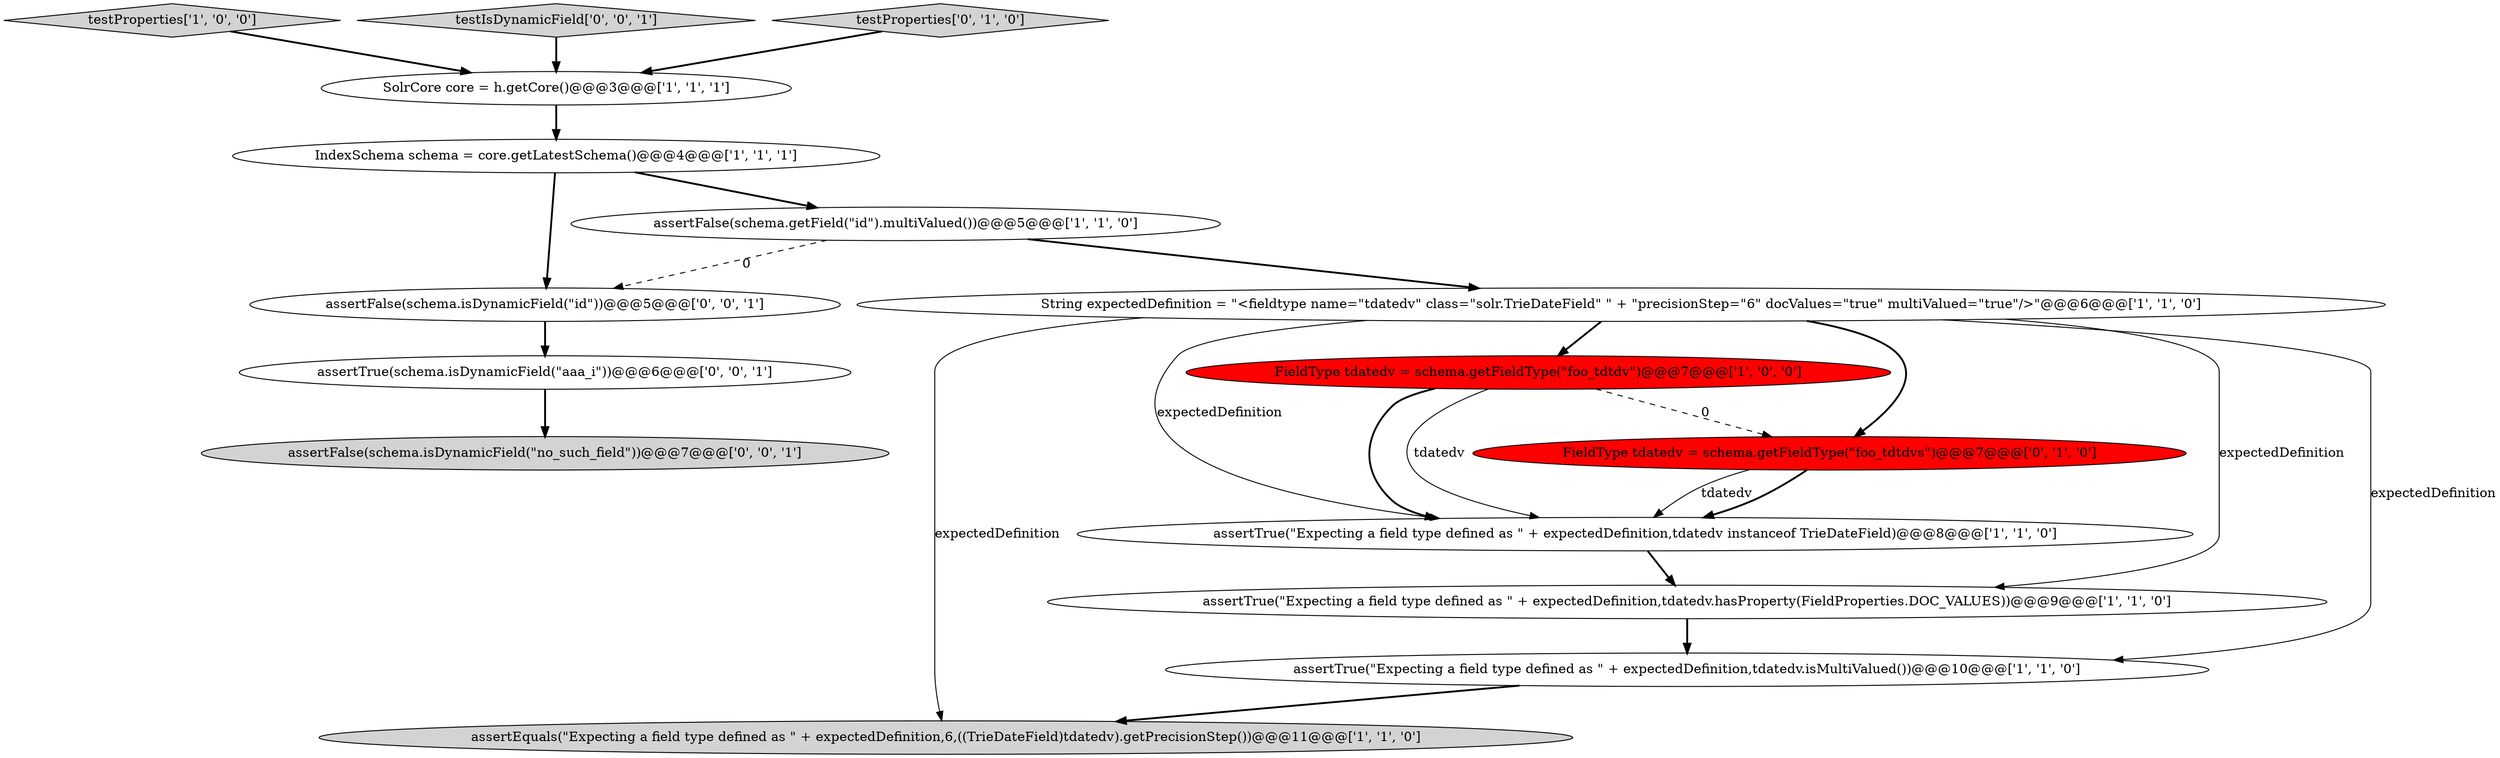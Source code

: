 digraph {
15 [style = filled, label = "assertFalse(schema.isDynamicField(\"id\"))@@@5@@@['0', '0', '1']", fillcolor = white, shape = ellipse image = "AAA0AAABBB3BBB"];
7 [style = filled, label = "assertEquals(\"Expecting a field type defined as \" + expectedDefinition,6,((TrieDateField)tdatedv).getPrecisionStep())@@@11@@@['1', '1', '0']", fillcolor = lightgray, shape = ellipse image = "AAA0AAABBB1BBB"];
4 [style = filled, label = "SolrCore core = h.getCore()@@@3@@@['1', '1', '1']", fillcolor = white, shape = ellipse image = "AAA0AAABBB1BBB"];
1 [style = filled, label = "testProperties['1', '0', '0']", fillcolor = lightgray, shape = diamond image = "AAA0AAABBB1BBB"];
9 [style = filled, label = "assertTrue(\"Expecting a field type defined as \" + expectedDefinition,tdatedv instanceof TrieDateField)@@@8@@@['1', '1', '0']", fillcolor = white, shape = ellipse image = "AAA0AAABBB1BBB"];
14 [style = filled, label = "testIsDynamicField['0', '0', '1']", fillcolor = lightgray, shape = diamond image = "AAA0AAABBB3BBB"];
12 [style = filled, label = "assertFalse(schema.isDynamicField(\"no_such_field\"))@@@7@@@['0', '0', '1']", fillcolor = lightgray, shape = ellipse image = "AAA0AAABBB3BBB"];
13 [style = filled, label = "assertTrue(schema.isDynamicField(\"aaa_i\"))@@@6@@@['0', '0', '1']", fillcolor = white, shape = ellipse image = "AAA0AAABBB3BBB"];
0 [style = filled, label = "FieldType tdatedv = schema.getFieldType(\"foo_tdtdv\")@@@7@@@['1', '0', '0']", fillcolor = red, shape = ellipse image = "AAA1AAABBB1BBB"];
2 [style = filled, label = "String expectedDefinition = \"<fieldtype name=\"tdatedv\" class=\"solr.TrieDateField\" \" + \"precisionStep=\"6\" docValues=\"true\" multiValued=\"true\"/>\"@@@6@@@['1', '1', '0']", fillcolor = white, shape = ellipse image = "AAA0AAABBB1BBB"];
3 [style = filled, label = "assertFalse(schema.getField(\"id\").multiValued())@@@5@@@['1', '1', '0']", fillcolor = white, shape = ellipse image = "AAA0AAABBB1BBB"];
10 [style = filled, label = "testProperties['0', '1', '0']", fillcolor = lightgray, shape = diamond image = "AAA0AAABBB2BBB"];
11 [style = filled, label = "FieldType tdatedv = schema.getFieldType(\"foo_tdtdvs\")@@@7@@@['0', '1', '0']", fillcolor = red, shape = ellipse image = "AAA1AAABBB2BBB"];
6 [style = filled, label = "IndexSchema schema = core.getLatestSchema()@@@4@@@['1', '1', '1']", fillcolor = white, shape = ellipse image = "AAA0AAABBB1BBB"];
8 [style = filled, label = "assertTrue(\"Expecting a field type defined as \" + expectedDefinition,tdatedv.hasProperty(FieldProperties.DOC_VALUES))@@@9@@@['1', '1', '0']", fillcolor = white, shape = ellipse image = "AAA0AAABBB1BBB"];
5 [style = filled, label = "assertTrue(\"Expecting a field type defined as \" + expectedDefinition,tdatedv.isMultiValued())@@@10@@@['1', '1', '0']", fillcolor = white, shape = ellipse image = "AAA0AAABBB1BBB"];
2->7 [style = solid, label="expectedDefinition"];
6->3 [style = bold, label=""];
1->4 [style = bold, label=""];
0->9 [style = bold, label=""];
15->13 [style = bold, label=""];
4->6 [style = bold, label=""];
11->9 [style = solid, label="tdatedv"];
0->11 [style = dashed, label="0"];
9->8 [style = bold, label=""];
11->9 [style = bold, label=""];
6->15 [style = bold, label=""];
2->5 [style = solid, label="expectedDefinition"];
0->9 [style = solid, label="tdatedv"];
2->0 [style = bold, label=""];
13->12 [style = bold, label=""];
3->2 [style = bold, label=""];
8->5 [style = bold, label=""];
2->8 [style = solid, label="expectedDefinition"];
10->4 [style = bold, label=""];
3->15 [style = dashed, label="0"];
5->7 [style = bold, label=""];
2->11 [style = bold, label=""];
14->4 [style = bold, label=""];
2->9 [style = solid, label="expectedDefinition"];
}
